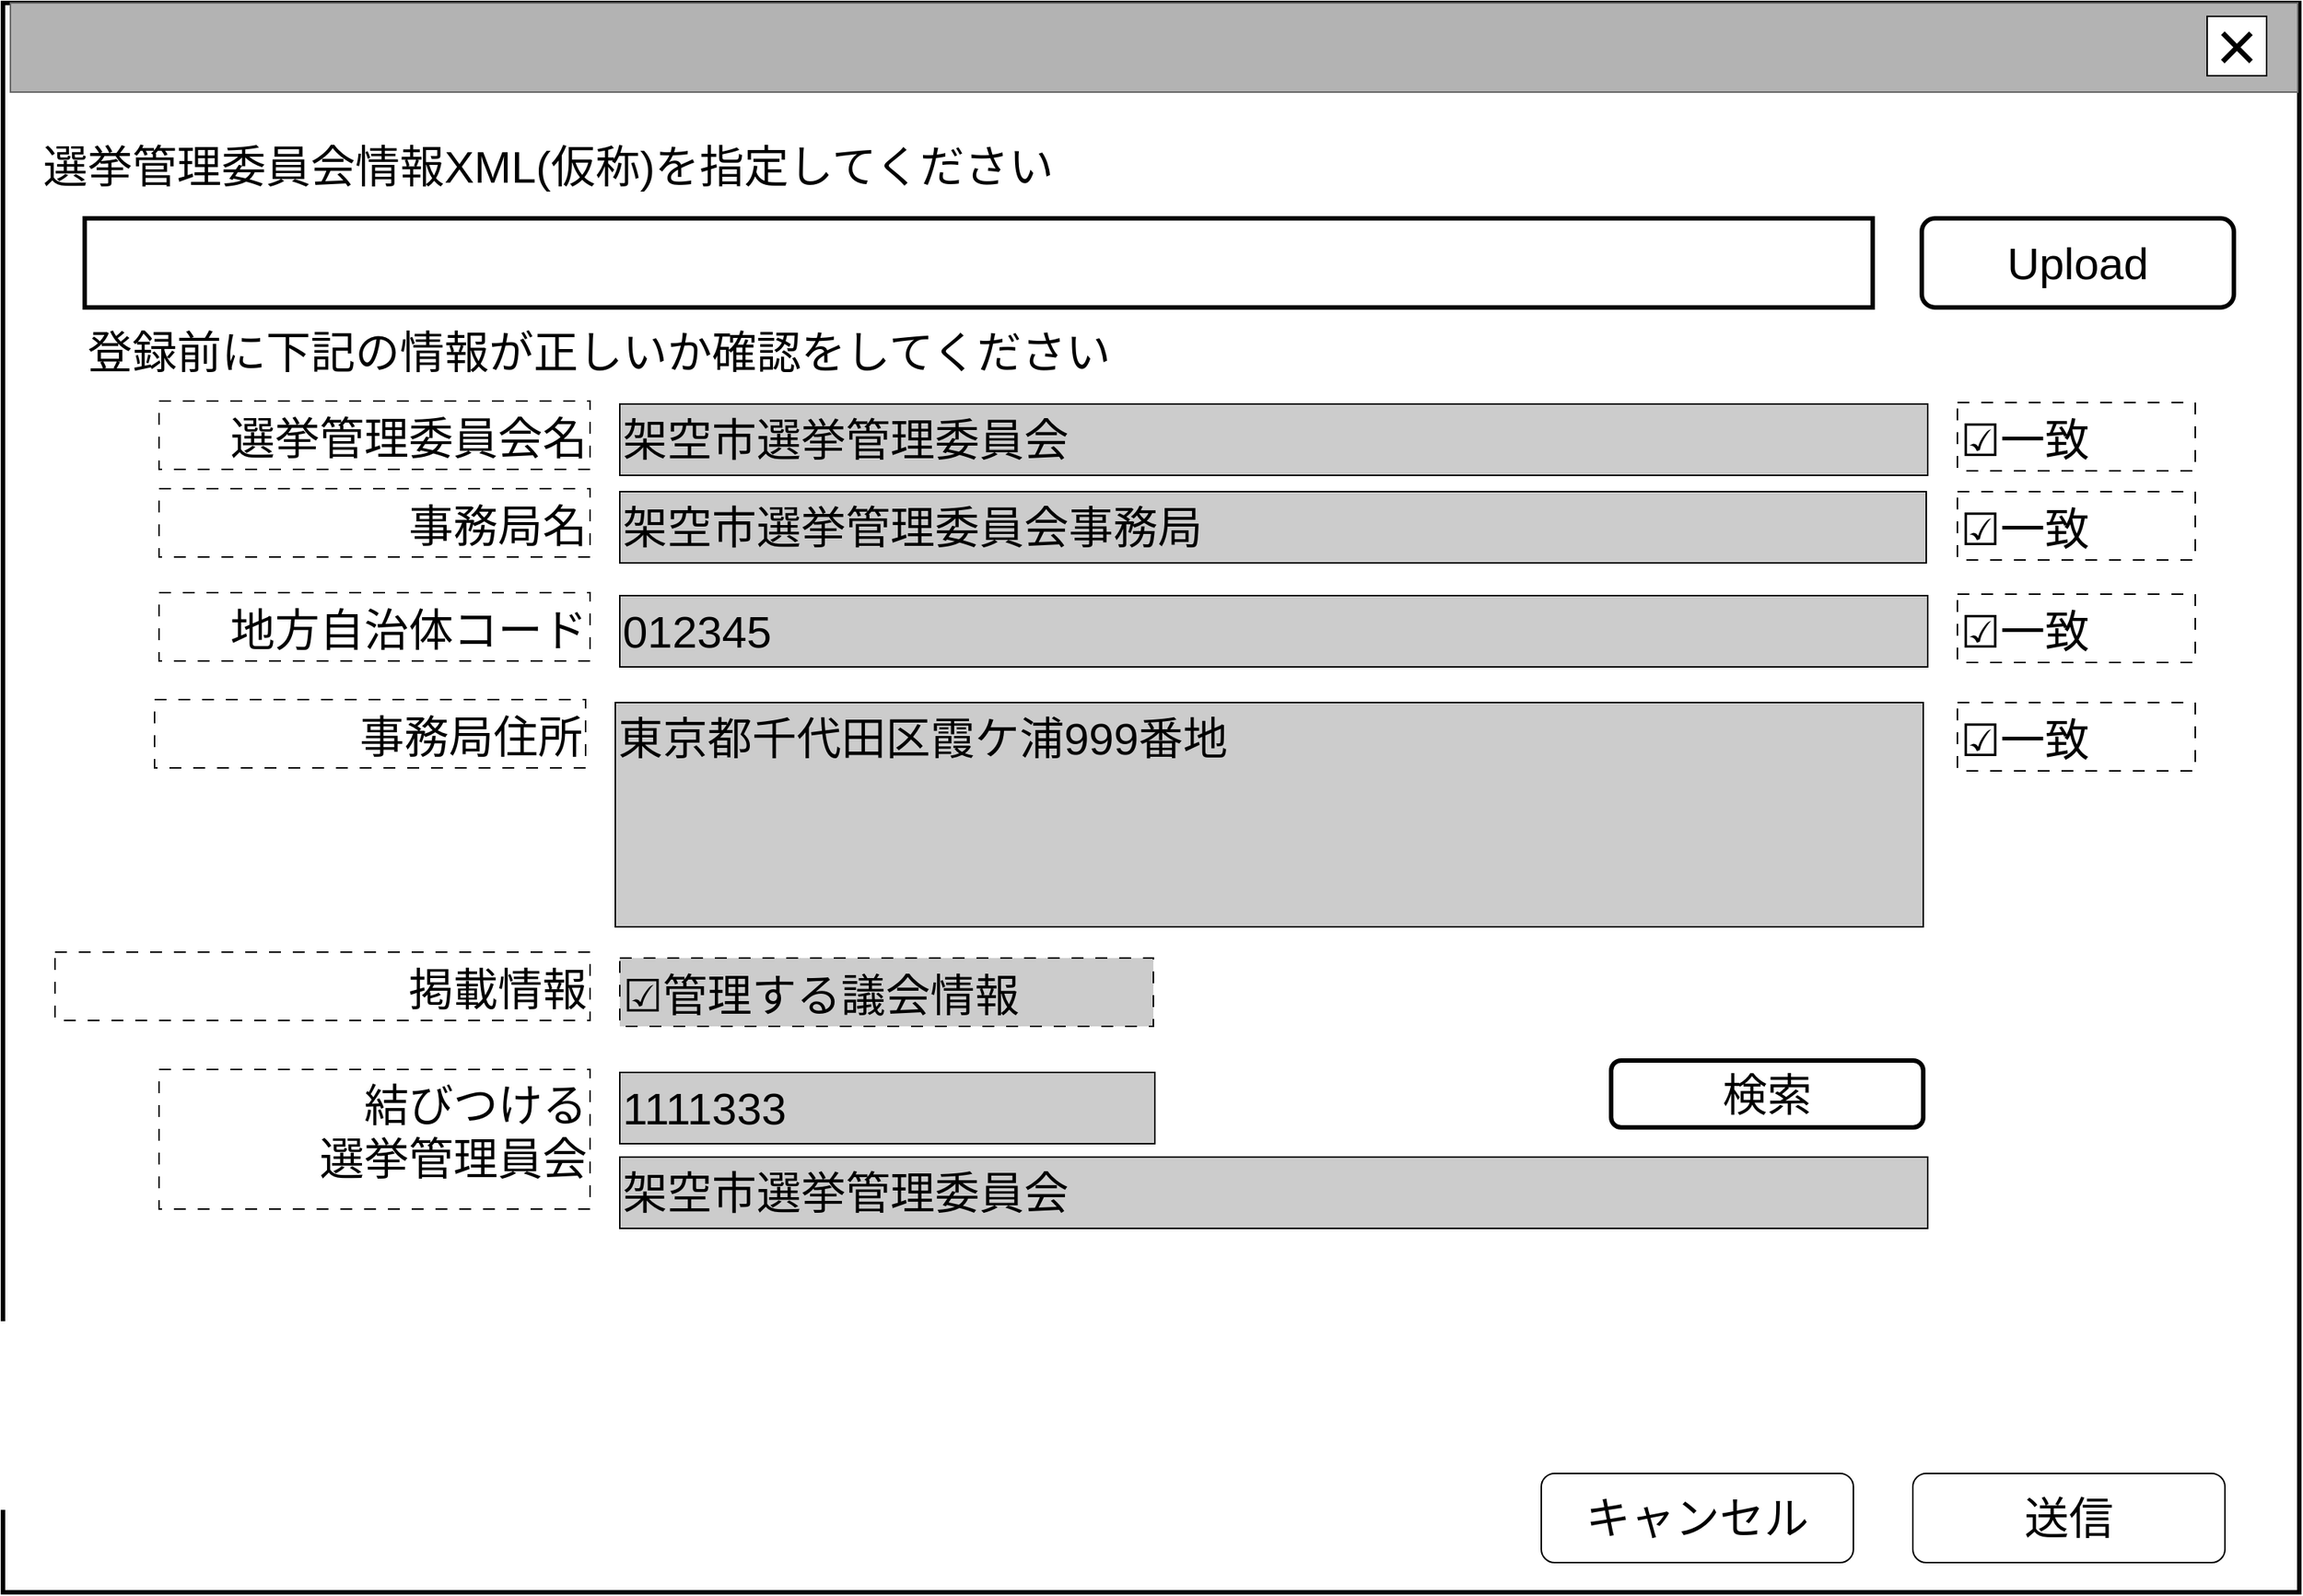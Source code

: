 <mxfile version="24.0.4" type="device">
  <diagram name="ページ1" id="LE8fIzdrHe0wcv1LTvfw">
    <mxGraphModel dx="850" dy="502" grid="1" gridSize="10" guides="1" tooltips="1" connect="1" arrows="1" fold="1" page="1" pageScale="1" pageWidth="1600" pageHeight="1200" math="0" shadow="0">
      <root>
        <mxCell id="0" />
        <mxCell id="cFaB45KztUIKXS-_cTrr-4" value="背景" style="locked=1;" parent="0" visible="0" />
        <mxCell id="cFaB45KztUIKXS-_cTrr-5" value="" style="rounded=0;whiteSpace=wrap;html=1;strokeWidth=3;" parent="cFaB45KztUIKXS-_cTrr-4" vertex="1">
          <mxGeometry x="1" y="1" width="1595" height="1180" as="geometry" />
        </mxCell>
        <mxCell id="cFaB45KztUIKXS-_cTrr-6" value="" style="rounded=0;whiteSpace=wrap;html=1;fillColor=#B3B3B3;fontColor=#333333;strokeColor=#666666;" parent="cFaB45KztUIKXS-_cTrr-4" vertex="1">
          <mxGeometry width="1595" height="60" as="geometry" />
        </mxCell>
        <mxCell id="cFaB45KztUIKXS-_cTrr-7" value="&lt;font style=&quot;font-size: 48px;&quot;&gt;×&lt;/font&gt;" style="rounded=0;whiteSpace=wrap;html=1;" parent="cFaB45KztUIKXS-_cTrr-4" vertex="1">
          <mxGeometry x="1550" y="10" width="40" height="40" as="geometry" />
        </mxCell>
        <mxCell id="cFaB45KztUIKXS-_cTrr-8" value="" style="rounded=0;whiteSpace=wrap;html=1;" parent="cFaB45KztUIKXS-_cTrr-4" vertex="1">
          <mxGeometry x="830" y="670" width="120" height="60" as="geometry" />
        </mxCell>
        <mxCell id="cFaB45KztUIKXS-_cTrr-9" value="ウインドウ" style="locked=1;" parent="0" />
        <mxCell id="cFaB45KztUIKXS-_cTrr-10" value="" style="rounded=0;whiteSpace=wrap;html=1;strokeWidth=3;" parent="cFaB45KztUIKXS-_cTrr-9" vertex="1">
          <mxGeometry x="6" y="48" width="1545" height="1070" as="geometry" />
        </mxCell>
        <mxCell id="cFaB45KztUIKXS-_cTrr-11" value="" style="rounded=0;whiteSpace=wrap;html=1;fillColor=#B3B3B3;fontColor=#333333;strokeColor=#666666;" parent="cFaB45KztUIKXS-_cTrr-9" vertex="1">
          <mxGeometry x="11" y="48" width="1539" height="60" as="geometry" />
        </mxCell>
        <mxCell id="cFaB45KztUIKXS-_cTrr-12" value="&lt;font style=&quot;font-size: 48px;&quot;&gt;×&lt;/font&gt;" style="rounded=0;whiteSpace=wrap;html=1;" parent="cFaB45KztUIKXS-_cTrr-9" vertex="1">
          <mxGeometry x="1489" y="57" width="40" height="40" as="geometry" />
        </mxCell>
        <mxCell id="cFaB45KztUIKXS-_cTrr-14" value="名称未設定レイヤ" style="" parent="0" />
        <mxCell id="HvR4dSRWBfD3urc1JDpB-8" value="&lt;font style=&quot;font-size: 30px;&quot;&gt;登録前に下記の情報が正しいか確認をしてください&lt;/font&gt;" style="text;html=1;strokeColor=none;fillColor=none;align=left;verticalAlign=middle;whiteSpace=wrap;rounded=0;" parent="cFaB45KztUIKXS-_cTrr-14" vertex="1">
          <mxGeometry x="61" y="268" width="750" height="30" as="geometry" />
        </mxCell>
        <mxCell id="HvR4dSRWBfD3urc1JDpB-15" value="&lt;span style=&quot;font-size: 30px;&quot;&gt;送信&lt;/span&gt;" style="rounded=1;whiteSpace=wrap;html=1;" parent="cFaB45KztUIKXS-_cTrr-14" vertex="1">
          <mxGeometry x="1291" y="1038" width="210" height="60" as="geometry" />
        </mxCell>
        <mxCell id="HvR4dSRWBfD3urc1JDpB-16" value="&lt;span style=&quot;font-size: 30px;&quot;&gt;キャンセル&lt;/span&gt;" style="rounded=1;whiteSpace=wrap;html=1;" parent="cFaB45KztUIKXS-_cTrr-14" vertex="1">
          <mxGeometry x="1041" y="1038" width="210" height="60" as="geometry" />
        </mxCell>
        <mxCell id="rMlkWfYMhBXUC336Wd6b-3" value="&lt;span style=&quot;font-size: 30px;&quot;&gt;Upload&lt;/span&gt;" style="rounded=1;whiteSpace=wrap;html=1;fillColor=#FFFFFF;strokeWidth=3;" parent="cFaB45KztUIKXS-_cTrr-14" vertex="1">
          <mxGeometry x="1297" y="193" width="210" height="60" as="geometry" />
        </mxCell>
        <mxCell id="rMlkWfYMhBXUC336Wd6b-4" value="&lt;span style=&quot;font-size: 30px;&quot;&gt;選挙管理委員会情報XML(仮称)を指定してください&lt;/span&gt;" style="text;html=1;strokeColor=none;fillColor=none;align=left;verticalAlign=middle;whiteSpace=wrap;rounded=0;" parent="cFaB45KztUIKXS-_cTrr-14" vertex="1">
          <mxGeometry x="31" y="138" width="709" height="40" as="geometry" />
        </mxCell>
        <mxCell id="rMlkWfYMhBXUC336Wd6b-5" value="" style="rounded=0;whiteSpace=wrap;html=1;strokeWidth=3;" parent="cFaB45KztUIKXS-_cTrr-14" vertex="1">
          <mxGeometry x="61" y="193" width="1203" height="60" as="geometry" />
        </mxCell>
        <mxCell id="rMlkWfYMhBXUC336Wd6b-7" value="&lt;span style=&quot;font-size: 30px;&quot;&gt;事務局名&lt;/span&gt;" style="rounded=0;whiteSpace=wrap;html=1;align=right;dashed=1;dashPattern=8 8;verticalAlign=bottom;" parent="cFaB45KztUIKXS-_cTrr-14" vertex="1">
          <mxGeometry x="111" y="375" width="290" height="46" as="geometry" />
        </mxCell>
        <mxCell id="rMlkWfYMhBXUC336Wd6b-8" value="&lt;span style=&quot;font-size: 30px;&quot;&gt;架空市選挙管理委員会事務局&lt;/span&gt;" style="rounded=0;whiteSpace=wrap;html=1;align=left;fillColor=#CCCCCC;" parent="cFaB45KztUIKXS-_cTrr-14" vertex="1">
          <mxGeometry x="421" y="377" width="879" height="48" as="geometry" />
        </mxCell>
        <mxCell id="rMlkWfYMhBXUC336Wd6b-9" value="&lt;span style=&quot;font-size: 30px;&quot;&gt;地方自治体コード&lt;/span&gt;" style="rounded=0;whiteSpace=wrap;html=1;align=right;dashed=1;dashPattern=8 8;verticalAlign=bottom;" parent="cFaB45KztUIKXS-_cTrr-14" vertex="1">
          <mxGeometry x="111" y="445" width="290" height="46" as="geometry" />
        </mxCell>
        <mxCell id="rMlkWfYMhBXUC336Wd6b-10" value="&lt;span style=&quot;font-size: 30px;&quot;&gt;012345&lt;/span&gt;" style="rounded=0;whiteSpace=wrap;html=1;align=left;fillColor=#CCCCCC;" parent="cFaB45KztUIKXS-_cTrr-14" vertex="1">
          <mxGeometry x="421" y="447" width="880" height="48" as="geometry" />
        </mxCell>
        <mxCell id="rMlkWfYMhBXUC336Wd6b-13" value="&lt;span style=&quot;font-size: 30px;&quot;&gt;事務局住所&lt;/span&gt;" style="rounded=0;whiteSpace=wrap;html=1;align=right;dashed=1;dashPattern=8 8;verticalAlign=bottom;" parent="cFaB45KztUIKXS-_cTrr-14" vertex="1">
          <mxGeometry x="108" y="517" width="290" height="46" as="geometry" />
        </mxCell>
        <mxCell id="rMlkWfYMhBXUC336Wd6b-14" value="&lt;span style=&quot;font-size: 30px;&quot;&gt;東京都千代田区霞ケ浦999番地&lt;/span&gt;" style="rounded=0;whiteSpace=wrap;html=1;align=left;verticalAlign=top;fillColor=#CCCCCC;" parent="cFaB45KztUIKXS-_cTrr-14" vertex="1">
          <mxGeometry x="418" y="519" width="880" height="151" as="geometry" />
        </mxCell>
        <mxCell id="rMlkWfYMhBXUC336Wd6b-17" value="&lt;span style=&quot;font-size: 30px;&quot;&gt;掲載情報&lt;/span&gt;" style="rounded=0;whiteSpace=wrap;html=1;align=right;dashed=1;dashPattern=8 8;verticalAlign=bottom;" parent="cFaB45KztUIKXS-_cTrr-14" vertex="1">
          <mxGeometry x="41" y="687" width="360" height="46" as="geometry" />
        </mxCell>
        <mxCell id="rMlkWfYMhBXUC336Wd6b-20" value="&lt;span style=&quot;font-size: 30px;&quot;&gt;選挙管理委員会名&lt;/span&gt;" style="rounded=0;whiteSpace=wrap;html=1;align=right;dashed=1;dashPattern=8 8;verticalAlign=bottom;" parent="cFaB45KztUIKXS-_cTrr-14" vertex="1">
          <mxGeometry x="111" y="316" width="290" height="46" as="geometry" />
        </mxCell>
        <mxCell id="rMlkWfYMhBXUC336Wd6b-21" value="&lt;span style=&quot;font-size: 30px;&quot;&gt;架空市選挙管理委員会&lt;/span&gt;" style="rounded=0;whiteSpace=wrap;html=1;align=left;fillColor=#CCCCCC;" parent="cFaB45KztUIKXS-_cTrr-14" vertex="1">
          <mxGeometry x="421" y="318" width="880" height="48" as="geometry" />
        </mxCell>
        <mxCell id="I98U6csfKiKjN-V1iLkN-0" value="&lt;span style=&quot;font-size: 30px;&quot;&gt;☑一致&lt;/span&gt;" style="rounded=0;whiteSpace=wrap;html=1;align=left;dashed=1;dashPattern=8 8;verticalAlign=bottom;" parent="cFaB45KztUIKXS-_cTrr-14" vertex="1">
          <mxGeometry x="1321" y="519" width="160" height="46" as="geometry" />
        </mxCell>
        <mxCell id="I98U6csfKiKjN-V1iLkN-2" value="&lt;span style=&quot;font-size: 30px;&quot;&gt;☑一致&lt;/span&gt;" style="rounded=0;whiteSpace=wrap;html=1;align=left;dashed=1;dashPattern=8 8;verticalAlign=bottom;" parent="cFaB45KztUIKXS-_cTrr-14" vertex="1">
          <mxGeometry x="1321" y="446" width="160" height="46" as="geometry" />
        </mxCell>
        <mxCell id="I98U6csfKiKjN-V1iLkN-3" value="&lt;span style=&quot;font-size: 30px;&quot;&gt;☑一致&lt;/span&gt;" style="rounded=0;whiteSpace=wrap;html=1;align=left;dashed=1;dashPattern=8 8;verticalAlign=bottom;" parent="cFaB45KztUIKXS-_cTrr-14" vertex="1">
          <mxGeometry x="1321" y="317" width="160" height="46" as="geometry" />
        </mxCell>
        <mxCell id="I98U6csfKiKjN-V1iLkN-4" value="&lt;span style=&quot;font-size: 30px;&quot;&gt;結びつける&lt;br&gt;選挙管理員会&lt;/span&gt;" style="rounded=0;whiteSpace=wrap;html=1;align=right;dashed=1;dashPattern=8 8;verticalAlign=top;" parent="cFaB45KztUIKXS-_cTrr-14" vertex="1">
          <mxGeometry x="111" y="766" width="290" height="94" as="geometry" />
        </mxCell>
        <mxCell id="I98U6csfKiKjN-V1iLkN-5" value="&lt;span style=&quot;font-size: 30px;&quot;&gt;架空市選挙管理委員会&lt;/span&gt;" style="rounded=0;whiteSpace=wrap;html=1;align=left;fillColor=#CCCCCC;" parent="cFaB45KztUIKXS-_cTrr-14" vertex="1">
          <mxGeometry x="421" y="825" width="880" height="48" as="geometry" />
        </mxCell>
        <mxCell id="I98U6csfKiKjN-V1iLkN-6" value="&lt;span style=&quot;font-size: 30px;&quot;&gt;1111333&lt;/span&gt;" style="rounded=0;whiteSpace=wrap;html=1;align=left;fillColor=#CCCCCC;" parent="cFaB45KztUIKXS-_cTrr-14" vertex="1">
          <mxGeometry x="421" y="768" width="360" height="48" as="geometry" />
        </mxCell>
        <mxCell id="R5iGpdARVRINriSJcsZn-0" value="&lt;span style=&quot;font-size: 30px;&quot;&gt;検索&lt;/span&gt;" style="rounded=1;whiteSpace=wrap;html=1;fillColor=#FFFFFF;strokeWidth=3;" parent="cFaB45KztUIKXS-_cTrr-14" vertex="1">
          <mxGeometry x="1088" y="760" width="210" height="45" as="geometry" />
        </mxCell>
        <mxCell id="wIPo2JrS_2pkTnIwPTIa-0" value="&lt;span style=&quot;font-size: 30px;&quot;&gt;☑管理する議会情報&lt;/span&gt;" style="rounded=0;whiteSpace=wrap;html=1;align=left;dashed=1;dashPattern=8 8;verticalAlign=bottom;fillColor=#CCCCCC;" parent="cFaB45KztUIKXS-_cTrr-14" vertex="1">
          <mxGeometry x="421" y="691" width="359" height="46" as="geometry" />
        </mxCell>
        <mxCell id="ClWCsMU_uwhVW40Gby4n-0" value="&lt;span style=&quot;font-size: 30px;&quot;&gt;☑一致&lt;/span&gt;" style="rounded=0;whiteSpace=wrap;html=1;align=left;dashed=1;dashPattern=8 8;verticalAlign=bottom;" parent="cFaB45KztUIKXS-_cTrr-14" vertex="1">
          <mxGeometry x="1321" y="377" width="160" height="46" as="geometry" />
        </mxCell>
      </root>
    </mxGraphModel>
  </diagram>
</mxfile>
